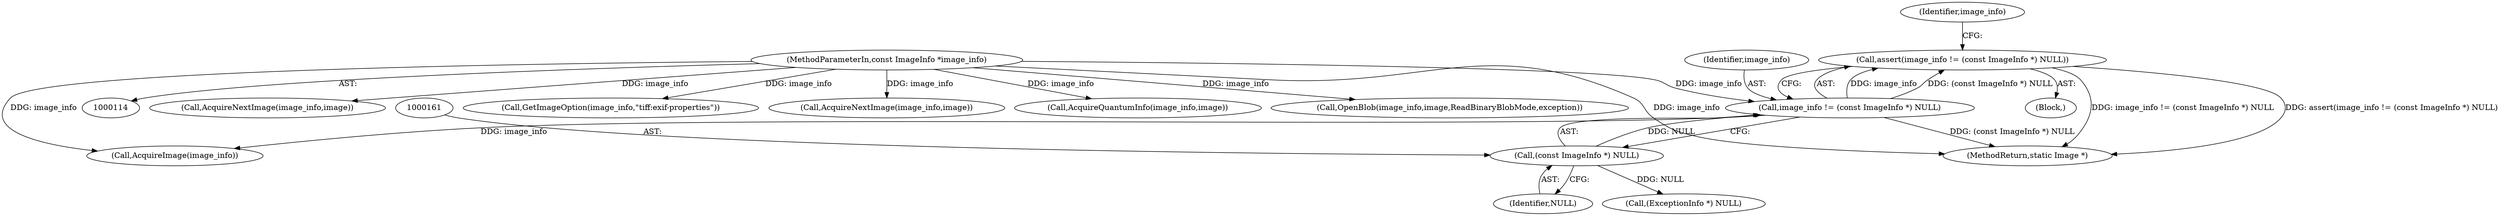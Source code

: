 digraph "0_ImageMagick_f6e9d0d9955e85bdd7540b251cd50d598dacc5e6_62@API" {
"1000157" [label="(Call,assert(image_info != (const ImageInfo *) NULL))"];
"1000158" [label="(Call,image_info != (const ImageInfo *) NULL)"];
"1000115" [label="(MethodParameterIn,const ImageInfo *image_info)"];
"1000160" [label="(Call,(const ImageInfo *) NULL)"];
"1000162" [label="(Identifier,NULL)"];
"1000157" [label="(Call,assert(image_info != (const ImageInfo *) NULL))"];
"1003295" [label="(Call,AcquireNextImage(image_info,image))"];
"1003352" [label="(MethodReturn,static Image *)"];
"1000158" [label="(Call,image_info != (const ImageInfo *) NULL)"];
"1000747" [label="(Call,GetImageOption(image_info,\"tiff:exif-properties\"))"];
"1000324" [label="(Call,AcquireNextImage(image_info,image))"];
"1001133" [label="(Call,AcquireQuantumInfo(image_info,image))"];
"1000166" [label="(Identifier,image_info)"];
"1000160" [label="(Call,(const ImageInfo *) NULL)"];
"1000117" [label="(Block,)"];
"1000187" [label="(Call,(ExceptionInfo *) NULL)"];
"1000202" [label="(Call,OpenBlob(image_info,image,ReadBinaryBlobMode,exception))"];
"1000159" [label="(Identifier,image_info)"];
"1000198" [label="(Call,AcquireImage(image_info))"];
"1000115" [label="(MethodParameterIn,const ImageInfo *image_info)"];
"1000157" -> "1000117"  [label="AST: "];
"1000157" -> "1000158"  [label="CFG: "];
"1000158" -> "1000157"  [label="AST: "];
"1000166" -> "1000157"  [label="CFG: "];
"1000157" -> "1003352"  [label="DDG: assert(image_info != (const ImageInfo *) NULL)"];
"1000157" -> "1003352"  [label="DDG: image_info != (const ImageInfo *) NULL"];
"1000158" -> "1000157"  [label="DDG: image_info"];
"1000158" -> "1000157"  [label="DDG: (const ImageInfo *) NULL"];
"1000158" -> "1000160"  [label="CFG: "];
"1000159" -> "1000158"  [label="AST: "];
"1000160" -> "1000158"  [label="AST: "];
"1000158" -> "1003352"  [label="DDG: (const ImageInfo *) NULL"];
"1000115" -> "1000158"  [label="DDG: image_info"];
"1000160" -> "1000158"  [label="DDG: NULL"];
"1000158" -> "1000198"  [label="DDG: image_info"];
"1000115" -> "1000114"  [label="AST: "];
"1000115" -> "1003352"  [label="DDG: image_info"];
"1000115" -> "1000198"  [label="DDG: image_info"];
"1000115" -> "1000202"  [label="DDG: image_info"];
"1000115" -> "1000324"  [label="DDG: image_info"];
"1000115" -> "1000747"  [label="DDG: image_info"];
"1000115" -> "1001133"  [label="DDG: image_info"];
"1000115" -> "1003295"  [label="DDG: image_info"];
"1000160" -> "1000162"  [label="CFG: "];
"1000161" -> "1000160"  [label="AST: "];
"1000162" -> "1000160"  [label="AST: "];
"1000160" -> "1000187"  [label="DDG: NULL"];
}
